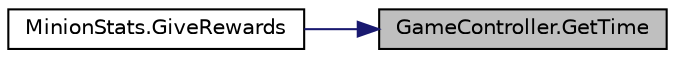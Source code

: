 digraph "GameController.GetTime"
{
 // INTERACTIVE_SVG=YES
 // LATEX_PDF_SIZE
  edge [fontname="Helvetica",fontsize="10",labelfontname="Helvetica",labelfontsize="10"];
  node [fontname="Helvetica",fontsize="10",shape=record];
  rankdir="RL";
  Node1 [label="GameController.GetTime",height=0.2,width=0.4,color="black", fillcolor="grey75", style="filled", fontcolor="black",tooltip="Get the current time in seconds from the start of the game"];
  Node1 -> Node2 [dir="back",color="midnightblue",fontsize="10",style="solid",fontname="Helvetica"];
  Node2 [label="MinionStats.GiveRewards",height=0.2,width=0.4,color="black", fillcolor="white", style="filled",URL="$class_minion_stats.html#a6d9ddd98313b1be90a14a331602409bf",tooltip="When this entity dies, it gives to the killer this bounty"];
}
